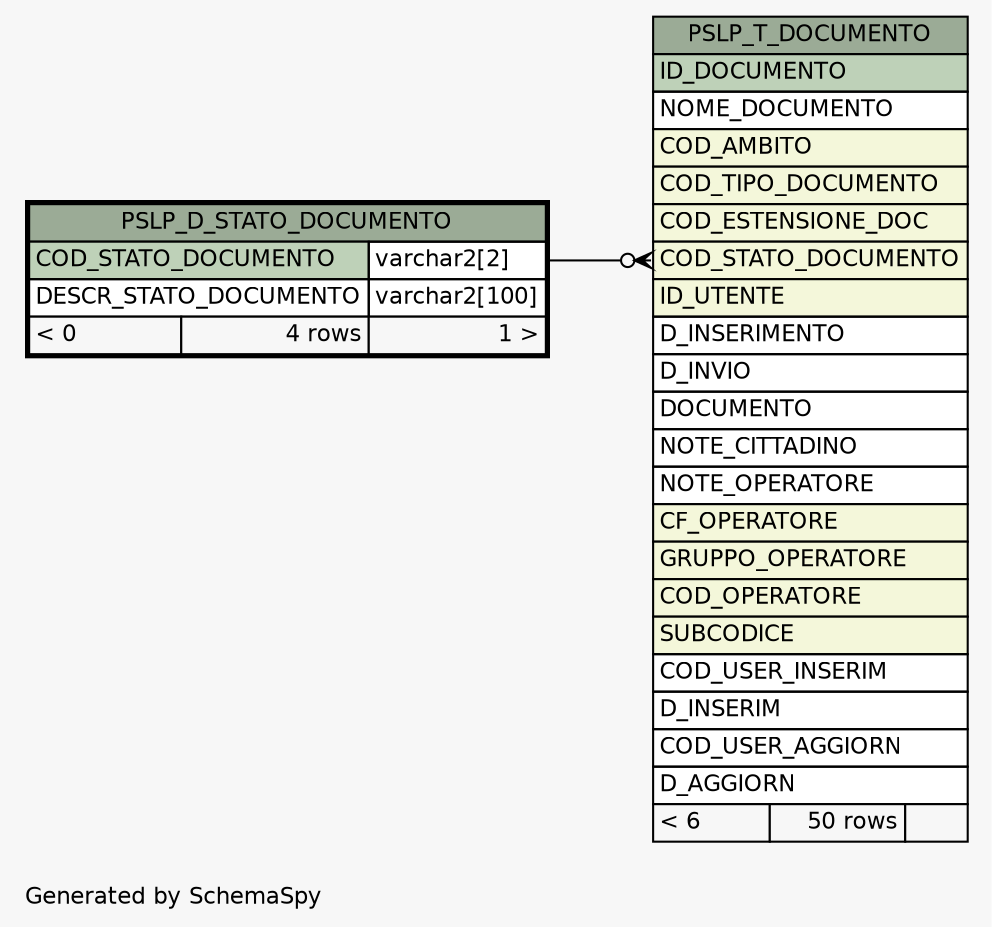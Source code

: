 // dot 2.38.0 on Windows 10 10.0
// SchemaSpy rev 590
digraph "oneDegreeRelationshipsDiagram" {
  graph [
    rankdir="RL"
    bgcolor="#f7f7f7"
    label="\nGenerated by SchemaSpy"
    labeljust="l"
    nodesep="0.18"
    ranksep="0.46"
    fontname="Helvetica"
    fontsize="11"
  ];
  node [
    fontname="Helvetica"
    fontsize="11"
    shape="plaintext"
  ];
  edge [
    arrowsize="0.8"
  ];
  "PSLP_T_DOCUMENTO":"COD_STATO_DOCUMENTO":w -> "PSLP_D_STATO_DOCUMENTO":"COD_STATO_DOCUMENTO.type":e [arrowhead=none dir=back arrowtail=crowodot];
  "PSLP_D_STATO_DOCUMENTO" [
    label=<
    <TABLE BORDER="2" CELLBORDER="1" CELLSPACING="0" BGCOLOR="#ffffff">
      <TR><TD COLSPAN="3" BGCOLOR="#9bab96" ALIGN="CENTER">PSLP_D_STATO_DOCUMENTO</TD></TR>
      <TR><TD PORT="COD_STATO_DOCUMENTO" COLSPAN="2" BGCOLOR="#bed1b8" ALIGN="LEFT">COD_STATO_DOCUMENTO</TD><TD PORT="COD_STATO_DOCUMENTO.type" ALIGN="LEFT">varchar2[2]</TD></TR>
      <TR><TD PORT="DESCR_STATO_DOCUMENTO" COLSPAN="2" ALIGN="LEFT">DESCR_STATO_DOCUMENTO</TD><TD PORT="DESCR_STATO_DOCUMENTO.type" ALIGN="LEFT">varchar2[100]</TD></TR>
      <TR><TD ALIGN="LEFT" BGCOLOR="#f7f7f7">&lt; 0</TD><TD ALIGN="RIGHT" BGCOLOR="#f7f7f7">4 rows</TD><TD ALIGN="RIGHT" BGCOLOR="#f7f7f7">1 &gt;</TD></TR>
    </TABLE>>
    URL="PSLP_D_STATO_DOCUMENTO.html"
    tooltip="PSLP_D_STATO_DOCUMENTO"
  ];
  "PSLP_T_DOCUMENTO" [
    label=<
    <TABLE BORDER="0" CELLBORDER="1" CELLSPACING="0" BGCOLOR="#ffffff">
      <TR><TD COLSPAN="3" BGCOLOR="#9bab96" ALIGN="CENTER">PSLP_T_DOCUMENTO</TD></TR>
      <TR><TD PORT="ID_DOCUMENTO" COLSPAN="3" BGCOLOR="#bed1b8" ALIGN="LEFT">ID_DOCUMENTO</TD></TR>
      <TR><TD PORT="NOME_DOCUMENTO" COLSPAN="3" ALIGN="LEFT">NOME_DOCUMENTO</TD></TR>
      <TR><TD PORT="COD_AMBITO" COLSPAN="3" BGCOLOR="#f4f7da" ALIGN="LEFT">COD_AMBITO</TD></TR>
      <TR><TD PORT="COD_TIPO_DOCUMENTO" COLSPAN="3" BGCOLOR="#f4f7da" ALIGN="LEFT">COD_TIPO_DOCUMENTO</TD></TR>
      <TR><TD PORT="COD_ESTENSIONE_DOC" COLSPAN="3" BGCOLOR="#f4f7da" ALIGN="LEFT">COD_ESTENSIONE_DOC</TD></TR>
      <TR><TD PORT="COD_STATO_DOCUMENTO" COLSPAN="3" BGCOLOR="#f4f7da" ALIGN="LEFT">COD_STATO_DOCUMENTO</TD></TR>
      <TR><TD PORT="ID_UTENTE" COLSPAN="3" BGCOLOR="#f4f7da" ALIGN="LEFT">ID_UTENTE</TD></TR>
      <TR><TD PORT="D_INSERIMENTO" COLSPAN="3" ALIGN="LEFT">D_INSERIMENTO</TD></TR>
      <TR><TD PORT="D_INVIO" COLSPAN="3" ALIGN="LEFT">D_INVIO</TD></TR>
      <TR><TD PORT="DOCUMENTO" COLSPAN="3" ALIGN="LEFT">DOCUMENTO</TD></TR>
      <TR><TD PORT="NOTE_CITTADINO" COLSPAN="3" ALIGN="LEFT">NOTE_CITTADINO</TD></TR>
      <TR><TD PORT="NOTE_OPERATORE" COLSPAN="3" ALIGN="LEFT">NOTE_OPERATORE</TD></TR>
      <TR><TD PORT="CF_OPERATORE" COLSPAN="3" BGCOLOR="#f4f7da" ALIGN="LEFT">CF_OPERATORE</TD></TR>
      <TR><TD PORT="GRUPPO_OPERATORE" COLSPAN="3" BGCOLOR="#f4f7da" ALIGN="LEFT">GRUPPO_OPERATORE</TD></TR>
      <TR><TD PORT="COD_OPERATORE" COLSPAN="3" BGCOLOR="#f4f7da" ALIGN="LEFT">COD_OPERATORE</TD></TR>
      <TR><TD PORT="SUBCODICE" COLSPAN="3" BGCOLOR="#f4f7da" ALIGN="LEFT">SUBCODICE</TD></TR>
      <TR><TD PORT="COD_USER_INSERIM" COLSPAN="3" ALIGN="LEFT">COD_USER_INSERIM</TD></TR>
      <TR><TD PORT="D_INSERIM" COLSPAN="3" ALIGN="LEFT">D_INSERIM</TD></TR>
      <TR><TD PORT="COD_USER_AGGIORN" COLSPAN="3" ALIGN="LEFT">COD_USER_AGGIORN</TD></TR>
      <TR><TD PORT="D_AGGIORN" COLSPAN="3" ALIGN="LEFT">D_AGGIORN</TD></TR>
      <TR><TD ALIGN="LEFT" BGCOLOR="#f7f7f7">&lt; 6</TD><TD ALIGN="RIGHT" BGCOLOR="#f7f7f7">50 rows</TD><TD ALIGN="RIGHT" BGCOLOR="#f7f7f7">  </TD></TR>
    </TABLE>>
    URL="PSLP_T_DOCUMENTO.html"
    tooltip="PSLP_T_DOCUMENTO"
  ];
}
